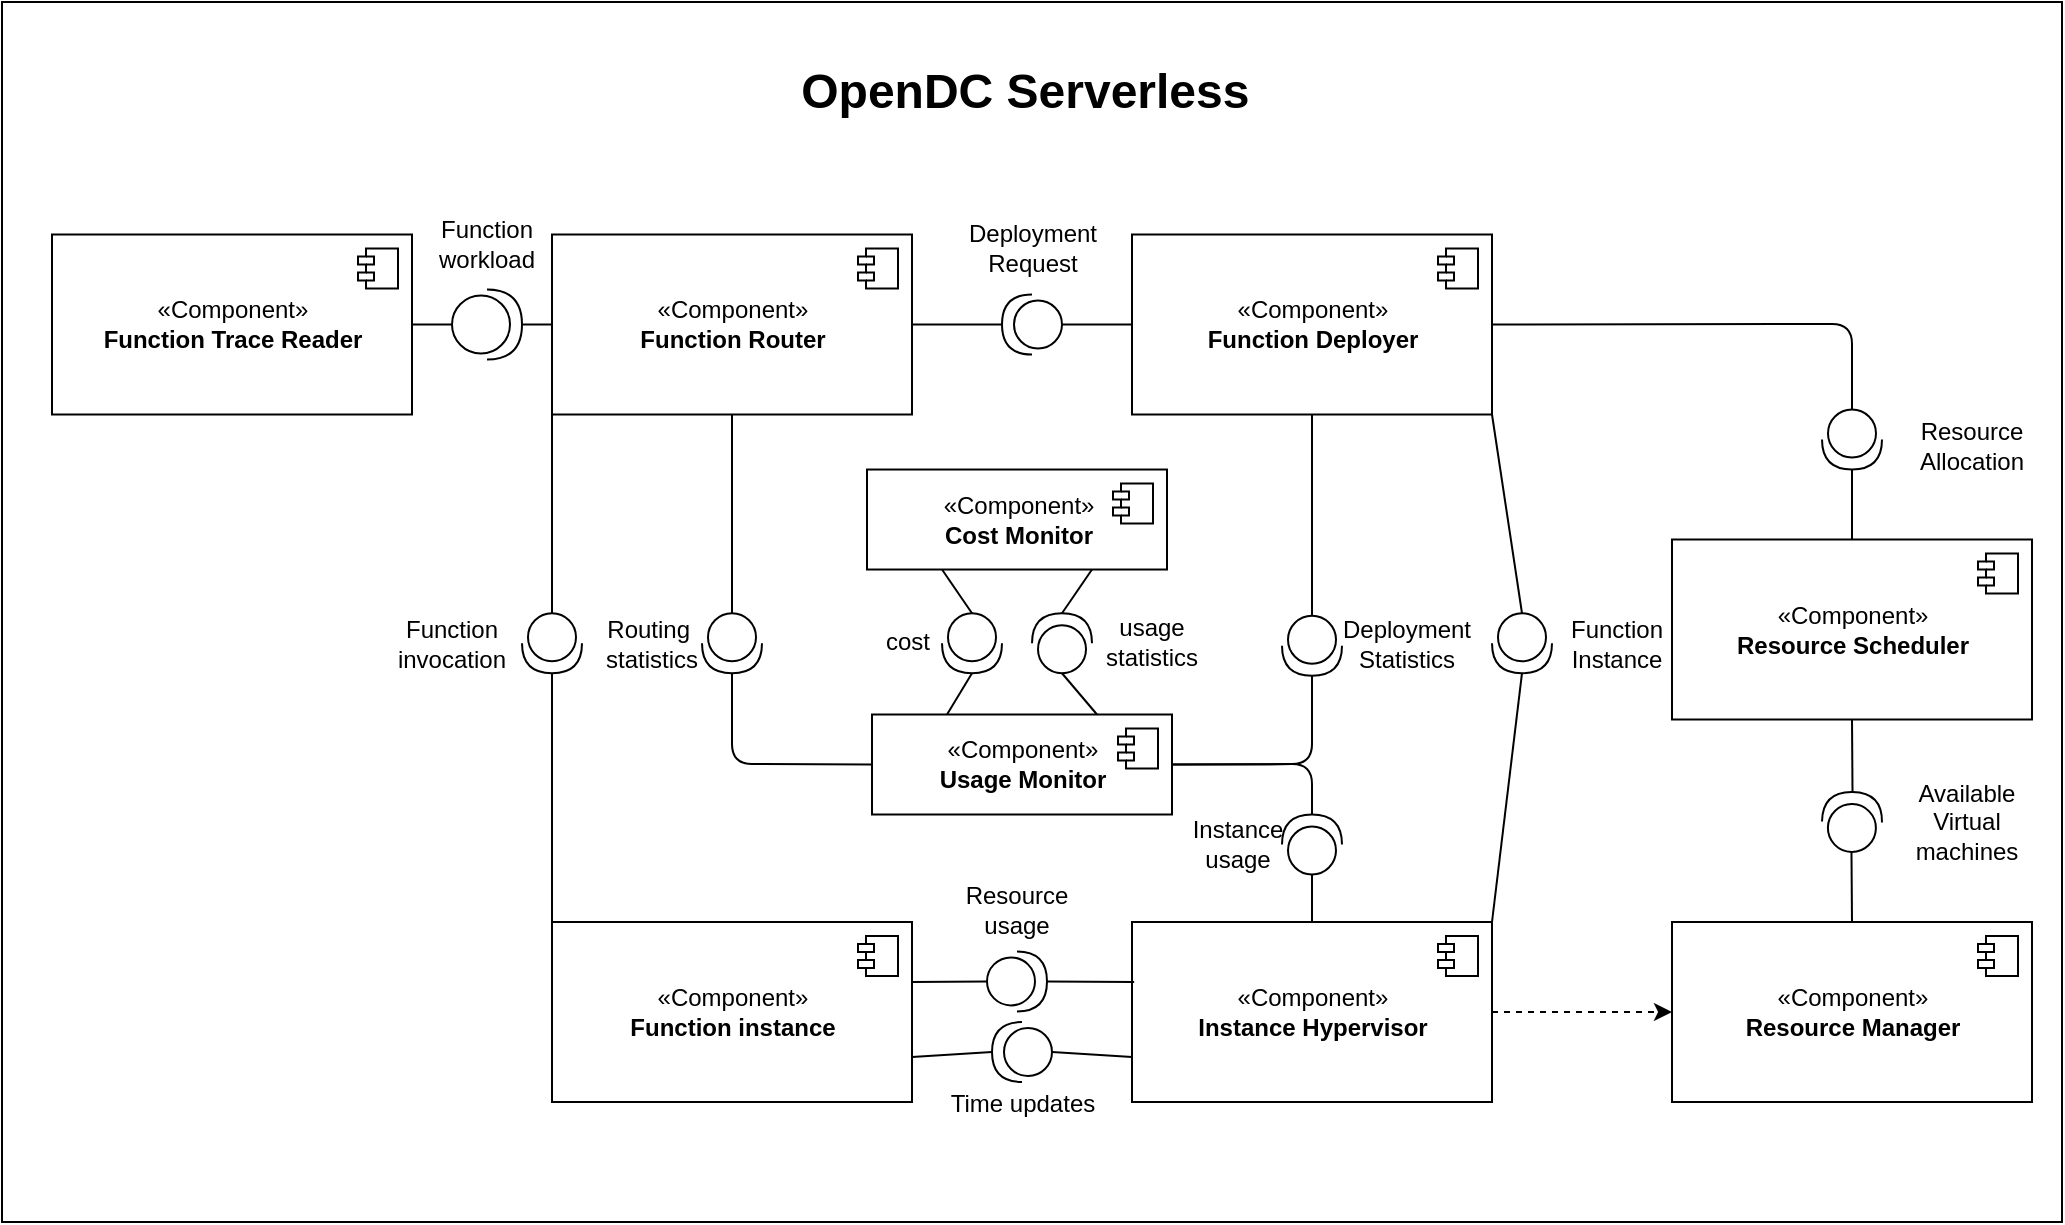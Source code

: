 <mxfile version="13.3.5" type="device"><diagram name="Page-1" id="5f0bae14-7c28-e335-631c-24af17079c00"><mxGraphModel dx="1422" dy="757" grid="1" gridSize="10" guides="1" tooltips="1" connect="1" arrows="1" fold="1" page="1" pageScale="1" pageWidth="1100" pageHeight="850" background="#ffffff" math="0" shadow="0"><root><mxCell id="0"/><mxCell id="1" parent="0"/><mxCell id="LR4fW7GdQYdMAyNCLBYV-2" value="" style="rounded=0;whiteSpace=wrap;html=1;" parent="1" vertex="1"><mxGeometry x="35" y="30" width="1030" height="610" as="geometry"/></mxCell><mxCell id="LR4fW7GdQYdMAyNCLBYV-3" value="&lt;h1&gt;OpenDC Serverless&amp;nbsp;&lt;/h1&gt;" style="text;html=1;strokeColor=none;fillColor=none;align=center;verticalAlign=middle;whiteSpace=wrap;rounded=0;" parent="1" vertex="1"><mxGeometry x="345" y="30" width="410" height="90" as="geometry"/></mxCell><mxCell id="LR4fW7GdQYdMAyNCLBYV-29" value="" style="endArrow=none;html=1;entryX=0;entryY=0.5;entryDx=0;entryDy=0;exitX=1;exitY=0.5;exitDx=0;exitDy=0;exitPerimeter=0;" parent="1" source="LR4fW7GdQYdMAyNCLBYV-30" target="qeHVWquO9loBkseVezxA-10" edge="1"><mxGeometry width="50" height="50" relative="1" as="geometry"><mxPoint x="520" y="450" as="sourcePoint"/><mxPoint x="480" y="425.5" as="targetPoint"/></mxGeometry></mxCell><mxCell id="LR4fW7GdQYdMAyNCLBYV-30" value="" style="shape=providedRequiredInterface;html=1;verticalLabelPosition=bottom;" parent="1" vertex="1"><mxGeometry x="260" y="173.75" width="35" height="35" as="geometry"/></mxCell><mxCell id="LR4fW7GdQYdMAyNCLBYV-31" value="" style="endArrow=none;html=1;entryX=1;entryY=0.5;entryDx=0;entryDy=0;exitX=0;exitY=0.5;exitDx=0;exitDy=0;exitPerimeter=0;" parent="1" source="LR4fW7GdQYdMAyNCLBYV-30" target="LR4fW7GdQYdMAyNCLBYV-37" edge="1"><mxGeometry width="50" height="50" relative="1" as="geometry"><mxPoint x="520" y="450" as="sourcePoint"/><mxPoint x="270" y="425" as="targetPoint"/></mxGeometry></mxCell><mxCell id="LR4fW7GdQYdMAyNCLBYV-32" value="Function workload" style="text;html=1;strokeColor=none;fillColor=none;align=center;verticalAlign=middle;whiteSpace=wrap;rounded=0;" parent="1" vertex="1"><mxGeometry x="235" y="130" width="85" height="42.5" as="geometry"/></mxCell><mxCell id="LR4fW7GdQYdMAyNCLBYV-35" value="«Component»&lt;br&gt;&lt;b&gt;Function Deployer&lt;/b&gt;" style="html=1;dropTarget=0;" parent="1" vertex="1"><mxGeometry x="600" y="146.25" width="180" height="90" as="geometry"/></mxCell><mxCell id="LR4fW7GdQYdMAyNCLBYV-36" value="" style="shape=component;jettyWidth=8;jettyHeight=4;" parent="LR4fW7GdQYdMAyNCLBYV-35" vertex="1"><mxGeometry x="1" width="20" height="20" relative="1" as="geometry"><mxPoint x="-27" y="7" as="offset"/></mxGeometry></mxCell><mxCell id="LR4fW7GdQYdMAyNCLBYV-37" value="«Component»&lt;br&gt;&lt;b&gt;Function Trace Reader&lt;/b&gt;" style="html=1;dropTarget=0;" parent="1" vertex="1"><mxGeometry x="60" y="146.25" width="180" height="90" as="geometry"/></mxCell><mxCell id="LR4fW7GdQYdMAyNCLBYV-38" value="" style="shape=component;jettyWidth=8;jettyHeight=4;" parent="LR4fW7GdQYdMAyNCLBYV-37" vertex="1"><mxGeometry x="1" width="20" height="20" relative="1" as="geometry"><mxPoint x="-27" y="7" as="offset"/></mxGeometry></mxCell><mxCell id="LR4fW7GdQYdMAyNCLBYV-39" value="«Component»&lt;br&gt;&lt;b&gt;Instance Hypervisor&lt;/b&gt;" style="html=1;dropTarget=0;" parent="1" vertex="1"><mxGeometry x="600" y="490" width="180" height="90" as="geometry"/></mxCell><mxCell id="LR4fW7GdQYdMAyNCLBYV-40" value="" style="shape=component;jettyWidth=8;jettyHeight=4;" parent="LR4fW7GdQYdMAyNCLBYV-39" vertex="1"><mxGeometry x="1" width="20" height="20" relative="1" as="geometry"><mxPoint x="-27" y="7" as="offset"/></mxGeometry></mxCell><mxCell id="LR4fW7GdQYdMAyNCLBYV-45" value="«Component»&lt;br&gt;&lt;b&gt;Resource Manager&lt;/b&gt;" style="html=1;dropTarget=0;" parent="1" vertex="1"><mxGeometry x="870" y="490" width="180" height="90" as="geometry"/></mxCell><mxCell id="LR4fW7GdQYdMAyNCLBYV-46" value="" style="shape=component;jettyWidth=8;jettyHeight=4;" parent="LR4fW7GdQYdMAyNCLBYV-45" vertex="1"><mxGeometry x="1" width="20" height="20" relative="1" as="geometry"><mxPoint x="-27" y="7" as="offset"/></mxGeometry></mxCell><mxCell id="LR4fW7GdQYdMAyNCLBYV-53" value="" style="shape=providedRequiredInterface;html=1;verticalLabelPosition=bottom;rotation=90;" parent="1" vertex="1"><mxGeometry x="780" y="335.62" width="30" height="30" as="geometry"/></mxCell><mxCell id="LR4fW7GdQYdMAyNCLBYV-54" value="" style="endArrow=none;html=1;entryX=1;entryY=0;entryDx=0;entryDy=0;exitX=1;exitY=0.5;exitDx=0;exitDy=0;exitPerimeter=0;" parent="1" source="LR4fW7GdQYdMAyNCLBYV-53" target="LR4fW7GdQYdMAyNCLBYV-39" edge="1"><mxGeometry width="50" height="50" relative="1" as="geometry"><mxPoint x="520" y="390" as="sourcePoint"/><mxPoint x="570" y="340" as="targetPoint"/></mxGeometry></mxCell><mxCell id="LR4fW7GdQYdMAyNCLBYV-55" value="" style="endArrow=none;html=1;entryX=0;entryY=0.5;entryDx=0;entryDy=0;exitX=1;exitY=1;exitDx=0;exitDy=0;entryPerimeter=0;" parent="1" source="LR4fW7GdQYdMAyNCLBYV-35" target="LR4fW7GdQYdMAyNCLBYV-53" edge="1"><mxGeometry width="50" height="50" relative="1" as="geometry"><mxPoint x="780" y="245" as="sourcePoint"/><mxPoint x="850" y="245" as="targetPoint"/></mxGeometry></mxCell><mxCell id="LR4fW7GdQYdMAyNCLBYV-57" value="Function Instance&lt;span style=&quot;color: rgba(0 , 0 , 0 , 0) ; font-family: monospace ; font-size: 0px&quot;&gt;%3CmxGraphModel%3E%3Croot%3E%3CmxCell%20id%3D%220%22%2F%3E%3CmxCell%20id%3D%221%22%20parent%3D%220%22%2F%3E%3CmxCell%20id%3D%222%22%20value%3D%22Function%20workload%22%20style%3D%22text%3Bhtml%3D1%3BstrokeColor%3Dnone%3BfillColor%3Dnone%3Balign%3Dcenter%3BverticalAlign%3Dmiddle%3BwhiteSpace%3Dwrap%3Brounded%3D0%3B%22%20vertex%3D%221%22%20parent%3D%221%22%3E%3CmxGeometry%20x%3D%22290%22%20y%3D%22175%22%20width%3D%2285%22%20height%3D%2242.5%22%20as%3D%22geometry%22%2F%3E%3C%2FmxCell%3E%3C%2Froot%3E%3C%2FmxGraphModel%3E&lt;/span&gt;" style="text;html=1;strokeColor=none;fillColor=none;align=center;verticalAlign=middle;whiteSpace=wrap;rounded=0;" parent="1" vertex="1"><mxGeometry x="800" y="329.99" width="85" height="42.5" as="geometry"/></mxCell><mxCell id="LR4fW7GdQYdMAyNCLBYV-62" value="«Component»&lt;br&gt;&lt;b&gt;Function instance&lt;/b&gt;" style="html=1;dropTarget=0;" parent="1" vertex="1"><mxGeometry x="310" y="490" width="180" height="90" as="geometry"/></mxCell><mxCell id="LR4fW7GdQYdMAyNCLBYV-63" value="" style="shape=component;jettyWidth=8;jettyHeight=4;" parent="LR4fW7GdQYdMAyNCLBYV-62" vertex="1"><mxGeometry x="1" width="20" height="20" relative="1" as="geometry"><mxPoint x="-27" y="7" as="offset"/></mxGeometry></mxCell><mxCell id="LR4fW7GdQYdMAyNCLBYV-75" value="Time updates" style="text;html=1;strokeColor=none;fillColor=none;align=center;verticalAlign=middle;whiteSpace=wrap;rounded=0;" parent="1" vertex="1"><mxGeometry x="502.5" y="560.0" width="85" height="42.5" as="geometry"/></mxCell><mxCell id="LR4fW7GdQYdMAyNCLBYV-77" value="«Component»&lt;br&gt;&lt;b&gt;Cost Monitor&lt;/b&gt;" style="html=1;dropTarget=0;" parent="1" vertex="1"><mxGeometry x="467.5" y="263.76" width="150" height="50" as="geometry"/></mxCell><mxCell id="LR4fW7GdQYdMAyNCLBYV-78" value="" style="shape=component;jettyWidth=8;jettyHeight=4;" parent="LR4fW7GdQYdMAyNCLBYV-77" vertex="1"><mxGeometry x="1" width="20" height="20" relative="1" as="geometry"><mxPoint x="-27" y="7" as="offset"/></mxGeometry></mxCell><mxCell id="LR4fW7GdQYdMAyNCLBYV-86" value="" style="shape=providedRequiredInterface;html=1;verticalLabelPosition=bottom;direction=east;" parent="1" vertex="1"><mxGeometry x="527.5" y="504.69" width="30" height="30" as="geometry"/></mxCell><mxCell id="LR4fW7GdQYdMAyNCLBYV-91" value="Resource usage" style="text;html=1;strokeColor=none;fillColor=none;align=center;verticalAlign=middle;whiteSpace=wrap;rounded=0;" parent="1" vertex="1"><mxGeometry x="500" y="462.81" width="85" height="42.5" as="geometry"/></mxCell><mxCell id="LR4fW7GdQYdMAyNCLBYV-96" value="«Component»&lt;br&gt;&lt;b&gt;Usage Monitor&lt;/b&gt;" style="html=1;dropTarget=0;" parent="1" vertex="1"><mxGeometry x="470" y="386.25" width="150" height="50" as="geometry"/></mxCell><mxCell id="LR4fW7GdQYdMAyNCLBYV-97" value="" style="shape=component;jettyWidth=8;jettyHeight=4;" parent="LR4fW7GdQYdMAyNCLBYV-96" vertex="1"><mxGeometry x="1" width="20" height="20" relative="1" as="geometry"><mxPoint x="-27" y="7" as="offset"/></mxGeometry></mxCell><mxCell id="LR4fW7GdQYdMAyNCLBYV-98" value="" style="shape=providedRequiredInterface;html=1;verticalLabelPosition=bottom;direction=north;" parent="1" vertex="1"><mxGeometry x="550" y="335.62" width="30" height="30" as="geometry"/></mxCell><mxCell id="LR4fW7GdQYdMAyNCLBYV-99" value="" style="endArrow=none;html=1;entryX=0.75;entryY=0;entryDx=0;entryDy=0;exitX=0;exitY=0.5;exitDx=0;exitDy=0;exitPerimeter=0;" parent="1" source="LR4fW7GdQYdMAyNCLBYV-98" target="LR4fW7GdQYdMAyNCLBYV-96" edge="1"><mxGeometry width="50" height="50" relative="1" as="geometry"><mxPoint x="250" y="499" as="sourcePoint"/><mxPoint x="330" y="499" as="targetPoint"/></mxGeometry></mxCell><mxCell id="LR4fW7GdQYdMAyNCLBYV-103" value="" style="endArrow=none;html=1;entryX=0.75;entryY=1;entryDx=0;entryDy=0;exitX=1;exitY=0.5;exitDx=0;exitDy=0;exitPerimeter=0;" parent="1" source="LR4fW7GdQYdMAyNCLBYV-98" target="LR4fW7GdQYdMAyNCLBYV-77" edge="1"><mxGeometry width="50" height="50" relative="1" as="geometry"><mxPoint x="270" y="385" as="sourcePoint"/><mxPoint x="350" y="385" as="targetPoint"/></mxGeometry></mxCell><mxCell id="qeHVWquO9loBkseVezxA-1" value="«Component»&lt;br&gt;&lt;b&gt;Resource Scheduler&lt;/b&gt;" style="html=1;dropTarget=0;" vertex="1" parent="1"><mxGeometry x="870" y="298.75" width="180" height="90" as="geometry"/></mxCell><mxCell id="qeHVWquO9loBkseVezxA-2" value="" style="shape=component;jettyWidth=8;jettyHeight=4;" vertex="1" parent="qeHVWquO9loBkseVezxA-1"><mxGeometry x="1" width="20" height="20" relative="1" as="geometry"><mxPoint x="-27" y="7" as="offset"/></mxGeometry></mxCell><mxCell id="qeHVWquO9loBkseVezxA-3" value="" style="shape=providedRequiredInterface;html=1;verticalLabelPosition=bottom;direction=west;rotation=-90;" vertex="1" parent="1"><mxGeometry x="945" y="233.76" width="30" height="30" as="geometry"/></mxCell><mxCell id="qeHVWquO9loBkseVezxA-6" value="" style="endArrow=none;html=1;entryX=1;entryY=0.5;entryDx=0;entryDy=0;entryPerimeter=0;exitX=0.5;exitY=0;exitDx=0;exitDy=0;" edge="1" parent="1" source="qeHVWquO9loBkseVezxA-1" target="qeHVWquO9loBkseVezxA-3"><mxGeometry width="50" height="50" relative="1" as="geometry"><mxPoint x="520" y="700" as="sourcePoint"/><mxPoint x="570" y="650" as="targetPoint"/></mxGeometry></mxCell><mxCell id="qeHVWquO9loBkseVezxA-7" value="" style="endArrow=none;html=1;entryX=1;entryY=0.5;entryDx=0;entryDy=0;exitX=0;exitY=0.5;exitDx=0;exitDy=0;exitPerimeter=0;" edge="1" parent="1" source="qeHVWquO9loBkseVezxA-3" target="LR4fW7GdQYdMAyNCLBYV-35"><mxGeometry width="50" height="50" relative="1" as="geometry"><mxPoint x="560" y="270" as="sourcePoint"/><mxPoint x="570.523" y="309.991" as="targetPoint"/><Array as="points"><mxPoint x="960" y="191"/></Array></mxGeometry></mxCell><mxCell id="qeHVWquO9loBkseVezxA-8" value="Resource &lt;br&gt;Allocation" style="text;html=1;strokeColor=none;fillColor=none;align=center;verticalAlign=middle;whiteSpace=wrap;rounded=0;" vertex="1" parent="1"><mxGeometry x="980" y="233.76" width="80" height="36.25" as="geometry"/></mxCell><mxCell id="qeHVWquO9loBkseVezxA-10" value="«Component»&lt;br&gt;&lt;b&gt;Function Router&lt;/b&gt;" style="html=1;dropTarget=0;" vertex="1" parent="1"><mxGeometry x="310" y="146.25" width="180" height="90" as="geometry"/></mxCell><mxCell id="qeHVWquO9loBkseVezxA-11" value="" style="shape=component;jettyWidth=8;jettyHeight=4;" vertex="1" parent="qeHVWquO9loBkseVezxA-10"><mxGeometry x="1" width="20" height="20" relative="1" as="geometry"><mxPoint x="-27" y="7" as="offset"/></mxGeometry></mxCell><mxCell id="qeHVWquO9loBkseVezxA-18" value="" style="shape=providedRequiredInterface;html=1;verticalLabelPosition=bottom;direction=west;rotation=0;" vertex="1" parent="1"><mxGeometry x="535" y="176.25" width="30" height="30" as="geometry"/></mxCell><mxCell id="qeHVWquO9loBkseVezxA-19" value="" style="endArrow=none;html=1;entryX=1;entryY=0.5;entryDx=0;entryDy=0;entryPerimeter=0;exitX=1;exitY=0.5;exitDx=0;exitDy=0;" edge="1" parent="1" target="qeHVWquO9loBkseVezxA-18" source="qeHVWquO9loBkseVezxA-10"><mxGeometry width="50" height="50" relative="1" as="geometry"><mxPoint x="480" y="180.62" as="sourcePoint"/><mxPoint x="460" y="558.12" as="targetPoint"/></mxGeometry></mxCell><mxCell id="qeHVWquO9loBkseVezxA-20" value="" style="endArrow=none;html=1;exitX=0;exitY=0.5;exitDx=0;exitDy=0;exitPerimeter=0;entryX=0;entryY=0.5;entryDx=0;entryDy=0;" edge="1" parent="1" source="qeHVWquO9loBkseVezxA-18" target="LR4fW7GdQYdMAyNCLBYV-35"><mxGeometry width="50" height="50" relative="1" as="geometry"><mxPoint x="450" y="178.12" as="sourcePoint"/><mxPoint x="580" y="182.642" as="targetPoint"/></mxGeometry></mxCell><mxCell id="qeHVWquO9loBkseVezxA-21" value="Deployment Request" style="text;html=1;strokeColor=none;fillColor=none;align=center;verticalAlign=middle;whiteSpace=wrap;rounded=0;" vertex="1" parent="1"><mxGeometry x="507.5" y="131.25" width="85" height="42.5" as="geometry"/></mxCell><mxCell id="qeHVWquO9loBkseVezxA-23" value="" style="shape=providedRequiredInterface;html=1;verticalLabelPosition=bottom;direction=west;rotation=-90;" vertex="1" parent="1"><mxGeometry x="295" y="335.62" width="30" height="30" as="geometry"/></mxCell><mxCell id="qeHVWquO9loBkseVezxA-24" value="" style="endArrow=none;html=1;entryX=1;entryY=0.5;entryDx=0;entryDy=0;entryPerimeter=0;exitX=0;exitY=0;exitDx=0;exitDy=0;" edge="1" parent="1" target="qeHVWquO9loBkseVezxA-23" source="LR4fW7GdQYdMAyNCLBYV-62"><mxGeometry width="50" height="50" relative="1" as="geometry"><mxPoint x="510" y="201.25" as="sourcePoint"/><mxPoint x="470" y="568.12" as="targetPoint"/></mxGeometry></mxCell><mxCell id="qeHVWquO9loBkseVezxA-25" value="" style="endArrow=none;html=1;exitX=0;exitY=0.5;exitDx=0;exitDy=0;exitPerimeter=0;entryX=0;entryY=1;entryDx=0;entryDy=0;" edge="1" parent="1" source="qeHVWquO9loBkseVezxA-23" target="qeHVWquO9loBkseVezxA-10"><mxGeometry width="50" height="50" relative="1" as="geometry"><mxPoint x="460" y="188.12" as="sourcePoint"/><mxPoint x="610" y="201.25" as="targetPoint"/></mxGeometry></mxCell><mxCell id="qeHVWquO9loBkseVezxA-26" value="Function invocation" style="text;html=1;strokeColor=none;fillColor=none;align=center;verticalAlign=middle;whiteSpace=wrap;rounded=0;" vertex="1" parent="1"><mxGeometry x="225" y="329.99" width="70" height="42.5" as="geometry"/></mxCell><mxCell id="qeHVWquO9loBkseVezxA-31" value="" style="shape=providedRequiredInterface;html=1;verticalLabelPosition=bottom;direction=west;rotation=91;" vertex="1" parent="1"><mxGeometry x="945" y="425" width="30" height="30" as="geometry"/></mxCell><mxCell id="qeHVWquO9loBkseVezxA-32" value="" style="endArrow=none;html=1;entryX=1;entryY=0.5;entryDx=0;entryDy=0;entryPerimeter=0;exitX=0.5;exitY=1;exitDx=0;exitDy=0;" edge="1" parent="1" target="qeHVWquO9loBkseVezxA-31" source="qeHVWquO9loBkseVezxA-1"><mxGeometry width="50" height="50" relative="1" as="geometry"><mxPoint x="462.5" y="560" as="sourcePoint"/><mxPoint x="480" y="578.12" as="targetPoint"/></mxGeometry></mxCell><mxCell id="qeHVWquO9loBkseVezxA-33" value="" style="endArrow=none;html=1;exitX=0;exitY=0.5;exitDx=0;exitDy=0;exitPerimeter=0;entryX=0.5;entryY=0;entryDx=0;entryDy=0;" edge="1" parent="1" source="qeHVWquO9loBkseVezxA-31" target="LR4fW7GdQYdMAyNCLBYV-45"><mxGeometry width="50" height="50" relative="1" as="geometry"><mxPoint x="470" y="198.12" as="sourcePoint"/><mxPoint x="420" y="246.25" as="targetPoint"/></mxGeometry></mxCell><mxCell id="qeHVWquO9loBkseVezxA-34" value="Available Virtual machines" style="text;html=1;strokeColor=none;fillColor=none;align=center;verticalAlign=middle;whiteSpace=wrap;rounded=0;" vertex="1" parent="1"><mxGeometry x="975" y="418.75" width="85" height="42.5" as="geometry"/></mxCell><mxCell id="qeHVWquO9loBkseVezxA-36" value="usage statistics" style="text;html=1;strokeColor=none;fillColor=none;align=center;verticalAlign=middle;whiteSpace=wrap;rounded=0;" vertex="1" parent="1"><mxGeometry x="585" y="328.75" width="50" height="42.5" as="geometry"/></mxCell><mxCell id="qeHVWquO9loBkseVezxA-37" value="" style="shape=providedRequiredInterface;html=1;verticalLabelPosition=bottom;direction=north;rotation=-180;" vertex="1" parent="1"><mxGeometry x="505" y="335.62" width="30" height="30" as="geometry"/></mxCell><mxCell id="qeHVWquO9loBkseVezxA-38" value="" style="endArrow=none;html=1;entryX=0.25;entryY=1;entryDx=0;entryDy=0;exitX=0;exitY=0.5;exitDx=0;exitDy=0;exitPerimeter=0;" edge="1" parent="1" source="qeHVWquO9loBkseVezxA-37" target="LR4fW7GdQYdMAyNCLBYV-77"><mxGeometry width="50" height="50" relative="1" as="geometry"><mxPoint x="185" y="504" as="sourcePoint"/><mxPoint x="30" y="575" as="targetPoint"/></mxGeometry></mxCell><mxCell id="qeHVWquO9loBkseVezxA-39" value="" style="endArrow=none;html=1;entryX=0.25;entryY=0;entryDx=0;entryDy=0;exitX=1;exitY=0.5;exitDx=0;exitDy=0;exitPerimeter=0;" edge="1" parent="1" source="qeHVWquO9loBkseVezxA-37" target="LR4fW7GdQYdMAyNCLBYV-96"><mxGeometry width="50" height="50" relative="1" as="geometry"><mxPoint x="205" y="390" as="sourcePoint"/><mxPoint x="30" y="425" as="targetPoint"/></mxGeometry></mxCell><mxCell id="qeHVWquO9loBkseVezxA-40" style="edgeStyle=orthogonalEdgeStyle;rounded=0;orthogonalLoop=1;jettySize=auto;html=1;exitX=0;exitY=0.5;exitDx=0;exitDy=0;exitPerimeter=0;" edge="1" parent="1" source="LR4fW7GdQYdMAyNCLBYV-98" target="LR4fW7GdQYdMAyNCLBYV-98"><mxGeometry relative="1" as="geometry"/></mxCell><mxCell id="qeHVWquO9loBkseVezxA-41" value="cost" style="text;html=1;strokeColor=none;fillColor=none;align=center;verticalAlign=middle;whiteSpace=wrap;rounded=0;" vertex="1" parent="1"><mxGeometry x="467.5" y="335.62" width="40" height="28.75" as="geometry"/></mxCell><mxCell id="qeHVWquO9loBkseVezxA-42" value="" style="endArrow=classic;dashed=1;html=1;entryX=0;entryY=0.5;entryDx=0;entryDy=0;exitX=1;exitY=0.5;exitDx=0;exitDy=0;endFill=1;" edge="1" parent="1" source="LR4fW7GdQYdMAyNCLBYV-39" target="LR4fW7GdQYdMAyNCLBYV-45"><mxGeometry width="50" height="50" relative="1" as="geometry"><mxPoint x="520" y="420" as="sourcePoint"/><mxPoint x="570" y="370" as="targetPoint"/></mxGeometry></mxCell><mxCell id="qeHVWquO9loBkseVezxA-44" value="" style="endArrow=none;html=1;entryX=0.006;entryY=0.333;entryDx=0;entryDy=0;entryPerimeter=0;exitX=1;exitY=0.5;exitDx=0;exitDy=0;exitPerimeter=0;" edge="1" parent="1" source="LR4fW7GdQYdMAyNCLBYV-86" target="LR4fW7GdQYdMAyNCLBYV-39"><mxGeometry width="50" height="50" relative="1" as="geometry"><mxPoint x="520" y="420" as="sourcePoint"/><mxPoint x="570" y="370" as="targetPoint"/></mxGeometry></mxCell><mxCell id="qeHVWquO9loBkseVezxA-45" value="" style="endArrow=none;html=1;entryX=1;entryY=0.333;entryDx=0;entryDy=0;exitX=0;exitY=0.5;exitDx=0;exitDy=0;exitPerimeter=0;entryPerimeter=0;" edge="1" parent="1" source="LR4fW7GdQYdMAyNCLBYV-86" target="LR4fW7GdQYdMAyNCLBYV-62"><mxGeometry width="50" height="50" relative="1" as="geometry"><mxPoint x="570" y="420" as="sourcePoint"/><mxPoint x="611.08" y="419.97" as="targetPoint"/></mxGeometry></mxCell><mxCell id="qeHVWquO9loBkseVezxA-50" value="" style="endArrow=none;html=1;entryX=1;entryY=0.5;entryDx=0;entryDy=0;exitX=1;exitY=0.5;exitDx=0;exitDy=0;exitPerimeter=0;" edge="1" parent="1" source="qeHVWquO9loBkseVezxA-51" target="LR4fW7GdQYdMAyNCLBYV-96"><mxGeometry width="50" height="50" relative="1" as="geometry"><mxPoint x="790" y="455" as="sourcePoint"/><mxPoint x="660" y="412.49" as="targetPoint"/><Array as="points"><mxPoint x="690" y="411"/></Array></mxGeometry></mxCell><mxCell id="qeHVWquO9loBkseVezxA-51" value="" style="shape=providedRequiredInterface;html=1;verticalLabelPosition=bottom;direction=north;" vertex="1" parent="1"><mxGeometry x="675" y="436.25" width="30" height="30" as="geometry"/></mxCell><mxCell id="qeHVWquO9loBkseVezxA-52" value="" style="endArrow=none;html=1;entryX=0.5;entryY=0;entryDx=0;entryDy=0;exitX=0;exitY=0.5;exitDx=0;exitDy=0;exitPerimeter=0;" edge="1" parent="1" source="qeHVWquO9loBkseVezxA-51" target="LR4fW7GdQYdMAyNCLBYV-39"><mxGeometry width="50" height="50" relative="1" as="geometry"><mxPoint x="745" y="246.25" as="sourcePoint"/><mxPoint x="745" y="360" as="targetPoint"/></mxGeometry></mxCell><mxCell id="qeHVWquO9loBkseVezxA-53" value="Instance usage" style="text;html=1;strokeColor=none;fillColor=none;align=center;verticalAlign=middle;whiteSpace=wrap;rounded=0;" vertex="1" parent="1"><mxGeometry x="617.5" y="430" width="70" height="42.5" as="geometry"/></mxCell><mxCell id="qeHVWquO9loBkseVezxA-54" value="" style="endArrow=none;html=1;entryX=0;entryY=0.5;entryDx=0;entryDy=0;exitX=1;exitY=0.5;exitDx=0;exitDy=0;exitPerimeter=0;" edge="1" parent="1" source="qeHVWquO9loBkseVezxA-55" target="LR4fW7GdQYdMAyNCLBYV-96"><mxGeometry width="50" height="50" relative="1" as="geometry"><mxPoint x="400" y="330" as="sourcePoint"/><mxPoint x="630" y="421.25" as="targetPoint"/><Array as="points"><mxPoint x="400" y="411"/></Array></mxGeometry></mxCell><mxCell id="qeHVWquO9loBkseVezxA-55" value="" style="shape=providedRequiredInterface;html=1;verticalLabelPosition=bottom;rotation=90;" vertex="1" parent="1"><mxGeometry x="385" y="335.62" width="30" height="30" as="geometry"/></mxCell><mxCell id="qeHVWquO9loBkseVezxA-58" value="" style="endArrow=none;html=1;entryX=0;entryY=0.5;entryDx=0;entryDy=0;exitX=0.5;exitY=1;exitDx=0;exitDy=0;entryPerimeter=0;" edge="1" parent="1" source="qeHVWquO9loBkseVezxA-10" target="qeHVWquO9loBkseVezxA-55"><mxGeometry width="50" height="50" relative="1" as="geometry"><mxPoint x="745" y="246.25" as="sourcePoint"/><mxPoint x="745" y="360" as="targetPoint"/></mxGeometry></mxCell><mxCell id="qeHVWquO9loBkseVezxA-60" value="Routing&amp;nbsp;&lt;br&gt;statistics" style="text;html=1;strokeColor=none;fillColor=none;align=center;verticalAlign=middle;whiteSpace=wrap;rounded=0;" vertex="1" parent="1"><mxGeometry x="340" y="336.87" width="40" height="28.75" as="geometry"/></mxCell><mxCell id="qeHVWquO9loBkseVezxA-62" value="" style="endArrow=none;html=1;entryX=1;entryY=0.5;entryDx=0;entryDy=0;exitX=1;exitY=0.5;exitDx=0;exitDy=0;exitPerimeter=0;" edge="1" parent="1" source="qeHVWquO9loBkseVezxA-63" target="LR4fW7GdQYdMAyNCLBYV-96"><mxGeometry width="50" height="50" relative="1" as="geometry"><mxPoint x="700" y="446.25" as="sourcePoint"/><mxPoint x="630" y="421.25" as="targetPoint"/><Array as="points"><mxPoint x="690" y="411"/></Array></mxGeometry></mxCell><mxCell id="qeHVWquO9loBkseVezxA-63" value="" style="shape=providedRequiredInterface;html=1;verticalLabelPosition=bottom;rotation=90;" vertex="1" parent="1"><mxGeometry x="675" y="336.87" width="30" height="30" as="geometry"/></mxCell><mxCell id="qeHVWquO9loBkseVezxA-67" value="" style="endArrow=none;html=1;entryX=0;entryY=0.5;entryDx=0;entryDy=0;exitX=0.5;exitY=1;exitDx=0;exitDy=0;entryPerimeter=0;" edge="1" parent="1" source="LR4fW7GdQYdMAyNCLBYV-35" target="qeHVWquO9loBkseVezxA-63"><mxGeometry width="50" height="50" relative="1" as="geometry"><mxPoint x="410" y="246.25" as="sourcePoint"/><mxPoint x="410" y="345.62" as="targetPoint"/></mxGeometry></mxCell><mxCell id="qeHVWquO9loBkseVezxA-68" value="Deployment Statistics" style="text;html=1;strokeColor=none;fillColor=none;align=center;verticalAlign=middle;whiteSpace=wrap;rounded=0;" vertex="1" parent="1"><mxGeometry x="695" y="329.99" width="85" height="42.5" as="geometry"/></mxCell><mxCell id="qeHVWquO9loBkseVezxA-69" value="" style="shape=providedRequiredInterface;html=1;verticalLabelPosition=bottom;direction=east;rotation=-180;" vertex="1" parent="1"><mxGeometry x="530" y="540" width="30" height="30" as="geometry"/></mxCell><mxCell id="qeHVWquO9loBkseVezxA-70" value="" style="endArrow=none;html=1;entryX=1;entryY=0.75;entryDx=0;entryDy=0;exitX=1;exitY=0.5;exitDx=0;exitDy=0;exitPerimeter=0;" edge="1" parent="1" source="qeHVWquO9loBkseVezxA-69" target="LR4fW7GdQYdMAyNCLBYV-62"><mxGeometry width="50" height="50" relative="1" as="geometry"><mxPoint x="530" y="430" as="sourcePoint"/><mxPoint x="611.08" y="529.97" as="targetPoint"/></mxGeometry></mxCell><mxCell id="qeHVWquO9loBkseVezxA-71" value="" style="endArrow=none;html=1;entryX=0;entryY=0.75;entryDx=0;entryDy=0;exitX=0;exitY=0.5;exitDx=0;exitDy=0;exitPerimeter=0;" edge="1" parent="1" source="qeHVWquO9loBkseVezxA-69" target="LR4fW7GdQYdMAyNCLBYV-39"><mxGeometry width="50" height="50" relative="1" as="geometry"><mxPoint x="580" y="430" as="sourcePoint"/><mxPoint x="500" y="529.97" as="targetPoint"/></mxGeometry></mxCell></root></mxGraphModel></diagram></mxfile>